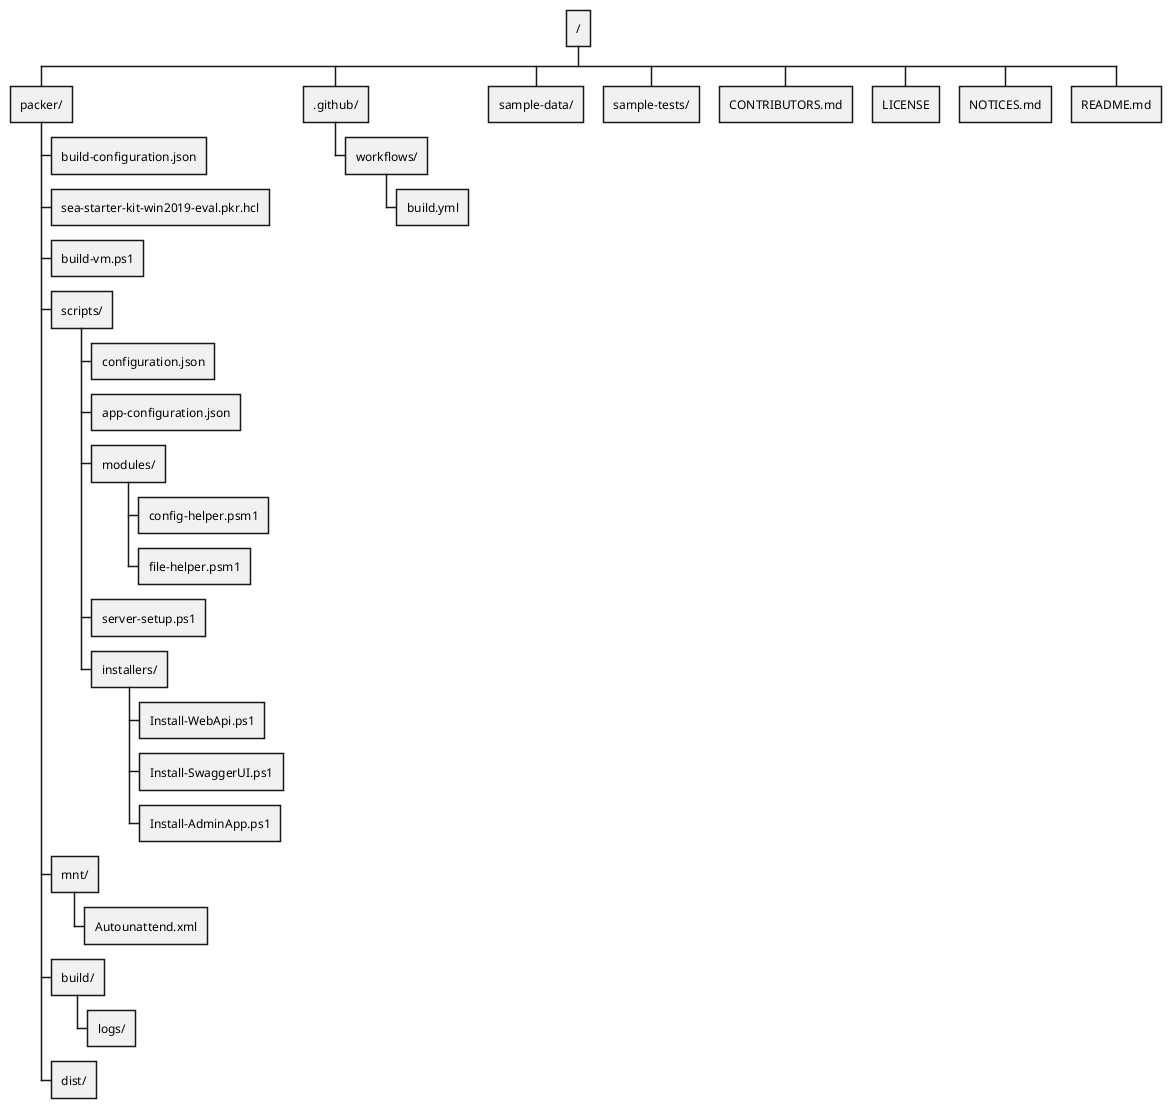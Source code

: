 @startwbs
+ /
 + packer/
  + build-configuration.json
  + sea-starter-kit-win2019-eval.pkr.hcl
  + build-vm.ps1
  + scripts/
   + configuration.json
   + app-configuration.json
   + modules/
    + config-helper.psm1
    + file-helper.psm1
   + server-setup.ps1
   + installers/
    + Install-WebApi.ps1
    + Install-SwaggerUI.ps1
    + Install-AdminApp.ps1
  + mnt/
   + Autounattend.xml
  + build/
   + logs/
  + dist/
 + .github/
  + workflows/
   + build.yml
 + sample-data/
 + sample-tests/
 + CONTRIBUTORS.md
 + LICENSE
 + NOTICES.md
 + README.md


@endwbs
